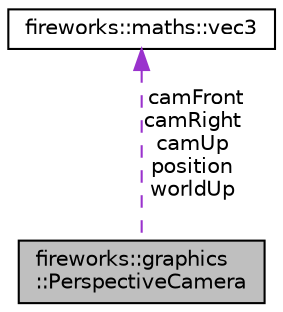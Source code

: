 digraph "fireworks::graphics::PerspectiveCamera"
{
 // LATEX_PDF_SIZE
  edge [fontname="Helvetica",fontsize="10",labelfontname="Helvetica",labelfontsize="10"];
  node [fontname="Helvetica",fontsize="10",shape=record];
  Node1 [label="fireworks::graphics\l::PerspectiveCamera",height=0.2,width=0.4,color="black", fillcolor="grey75", style="filled", fontcolor="black",tooltip="A perspective camera to view objects in perspective projection."];
  Node2 -> Node1 [dir="back",color="darkorchid3",fontsize="10",style="dashed",label=" camFront\ncamRight\ncamUp\nposition\nworldUp" ,fontname="Helvetica"];
  Node2 [label="fireworks::maths::vec3",height=0.2,width=0.4,color="black", fillcolor="white", style="filled",URL="$structfireworks_1_1maths_1_1vec3.html",tooltip=" "];
}

